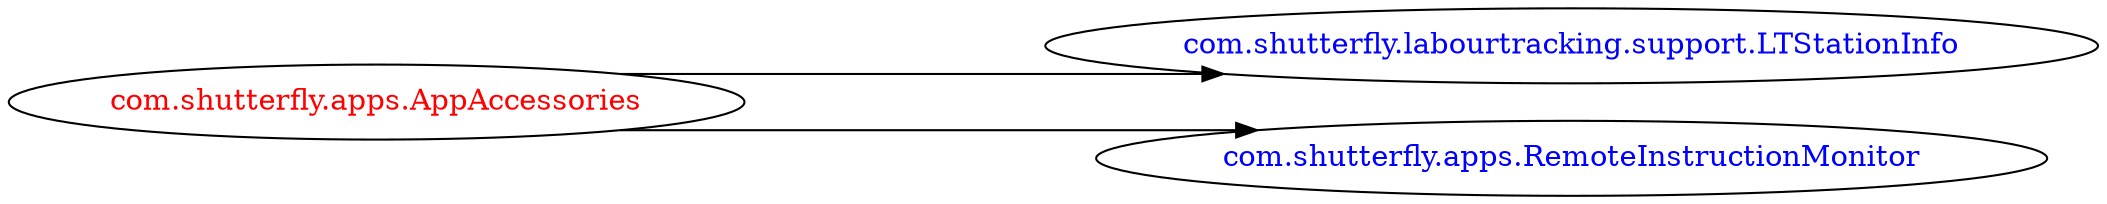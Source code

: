 digraph dependencyGraph {
 concentrate=true;
 ranksep="2.0";
 rankdir="LR"; 
 splines="ortho";
"com.shutterfly.apps.AppAccessories" [fontcolor="red"];
"com.shutterfly.labourtracking.support.LTStationInfo" [ fontcolor="blue" ];
"com.shutterfly.apps.AppAccessories"->"com.shutterfly.labourtracking.support.LTStationInfo";
"com.shutterfly.apps.RemoteInstructionMonitor" [ fontcolor="blue" ];
"com.shutterfly.apps.AppAccessories"->"com.shutterfly.apps.RemoteInstructionMonitor";
}